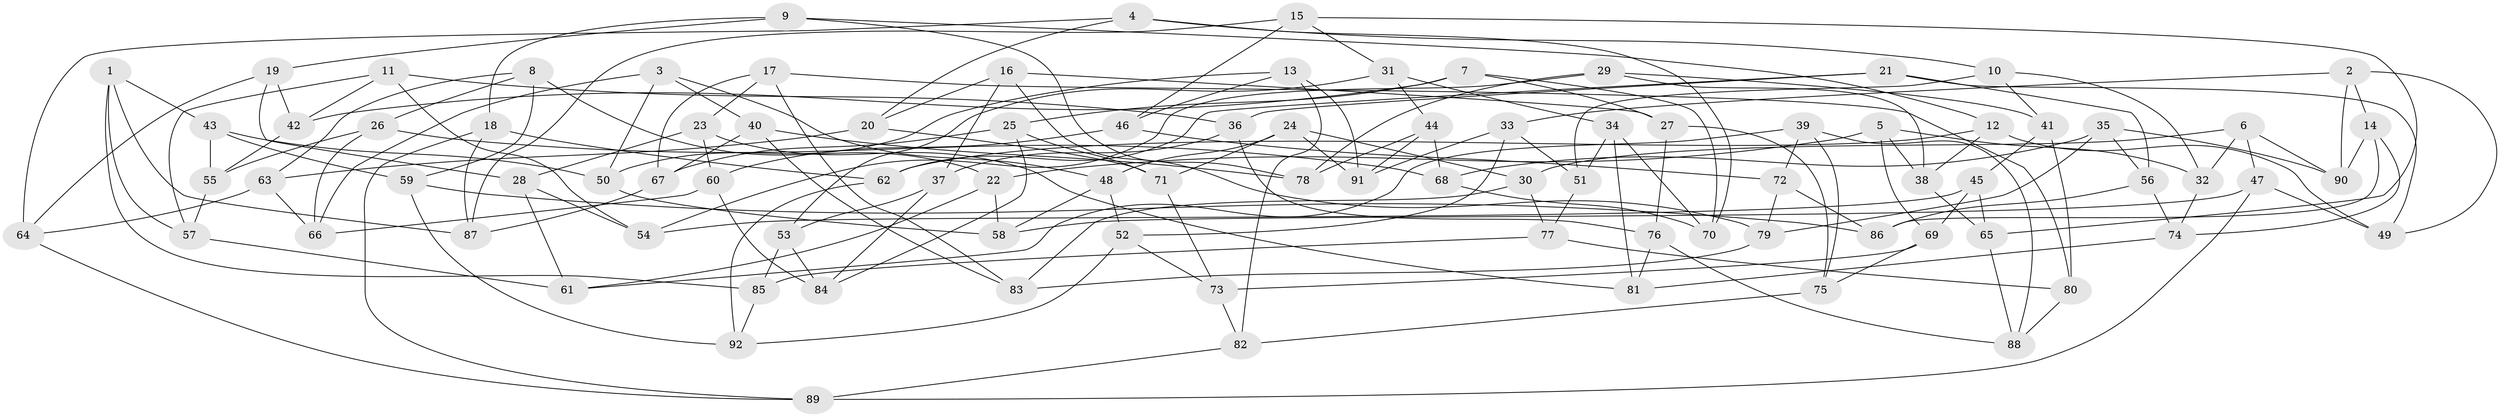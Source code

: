 // Generated by graph-tools (version 1.1) at 2025/26/03/09/25 03:26:52]
// undirected, 92 vertices, 184 edges
graph export_dot {
graph [start="1"]
  node [color=gray90,style=filled];
  1;
  2;
  3;
  4;
  5;
  6;
  7;
  8;
  9;
  10;
  11;
  12;
  13;
  14;
  15;
  16;
  17;
  18;
  19;
  20;
  21;
  22;
  23;
  24;
  25;
  26;
  27;
  28;
  29;
  30;
  31;
  32;
  33;
  34;
  35;
  36;
  37;
  38;
  39;
  40;
  41;
  42;
  43;
  44;
  45;
  46;
  47;
  48;
  49;
  50;
  51;
  52;
  53;
  54;
  55;
  56;
  57;
  58;
  59;
  60;
  61;
  62;
  63;
  64;
  65;
  66;
  67;
  68;
  69;
  70;
  71;
  72;
  73;
  74;
  75;
  76;
  77;
  78;
  79;
  80;
  81;
  82;
  83;
  84;
  85;
  86;
  87;
  88;
  89;
  90;
  91;
  92;
  1 -- 43;
  1 -- 85;
  1 -- 87;
  1 -- 57;
  2 -- 14;
  2 -- 49;
  2 -- 33;
  2 -- 90;
  3 -- 48;
  3 -- 40;
  3 -- 50;
  3 -- 66;
  4 -- 70;
  4 -- 20;
  4 -- 10;
  4 -- 64;
  5 -- 38;
  5 -- 32;
  5 -- 22;
  5 -- 69;
  6 -- 32;
  6 -- 30;
  6 -- 47;
  6 -- 90;
  7 -- 70;
  7 -- 42;
  7 -- 25;
  7 -- 27;
  8 -- 22;
  8 -- 26;
  8 -- 59;
  8 -- 63;
  9 -- 18;
  9 -- 19;
  9 -- 12;
  9 -- 78;
  10 -- 51;
  10 -- 41;
  10 -- 32;
  11 -- 36;
  11 -- 57;
  11 -- 42;
  11 -- 54;
  12 -- 62;
  12 -- 38;
  12 -- 49;
  13 -- 91;
  13 -- 50;
  13 -- 46;
  13 -- 82;
  14 -- 90;
  14 -- 74;
  14 -- 86;
  15 -- 31;
  15 -- 46;
  15 -- 65;
  15 -- 87;
  16 -- 27;
  16 -- 20;
  16 -- 37;
  16 -- 79;
  17 -- 67;
  17 -- 23;
  17 -- 80;
  17 -- 83;
  18 -- 62;
  18 -- 87;
  18 -- 89;
  19 -- 42;
  19 -- 28;
  19 -- 64;
  20 -- 71;
  20 -- 63;
  21 -- 62;
  21 -- 36;
  21 -- 56;
  21 -- 49;
  22 -- 58;
  22 -- 61;
  23 -- 28;
  23 -- 81;
  23 -- 60;
  24 -- 48;
  24 -- 30;
  24 -- 71;
  24 -- 91;
  25 -- 67;
  25 -- 71;
  25 -- 84;
  26 -- 55;
  26 -- 66;
  26 -- 68;
  27 -- 76;
  27 -- 75;
  28 -- 61;
  28 -- 54;
  29 -- 41;
  29 -- 78;
  29 -- 54;
  29 -- 38;
  30 -- 77;
  30 -- 83;
  31 -- 53;
  31 -- 44;
  31 -- 34;
  32 -- 74;
  33 -- 51;
  33 -- 52;
  33 -- 91;
  34 -- 51;
  34 -- 81;
  34 -- 70;
  35 -- 56;
  35 -- 79;
  35 -- 68;
  35 -- 90;
  36 -- 37;
  36 -- 76;
  37 -- 53;
  37 -- 84;
  38 -- 65;
  39 -- 72;
  39 -- 88;
  39 -- 61;
  39 -- 75;
  40 -- 78;
  40 -- 67;
  40 -- 83;
  41 -- 80;
  41 -- 45;
  42 -- 55;
  43 -- 55;
  43 -- 50;
  43 -- 59;
  44 -- 91;
  44 -- 68;
  44 -- 78;
  45 -- 54;
  45 -- 69;
  45 -- 65;
  46 -- 72;
  46 -- 60;
  47 -- 58;
  47 -- 49;
  47 -- 89;
  48 -- 52;
  48 -- 58;
  50 -- 58;
  51 -- 77;
  52 -- 92;
  52 -- 73;
  53 -- 84;
  53 -- 85;
  55 -- 57;
  56 -- 74;
  56 -- 86;
  57 -- 61;
  59 -- 92;
  59 -- 86;
  60 -- 66;
  60 -- 84;
  62 -- 92;
  63 -- 66;
  63 -- 64;
  64 -- 89;
  65 -- 88;
  67 -- 87;
  68 -- 70;
  69 -- 73;
  69 -- 75;
  71 -- 73;
  72 -- 86;
  72 -- 79;
  73 -- 82;
  74 -- 81;
  75 -- 82;
  76 -- 88;
  76 -- 81;
  77 -- 80;
  77 -- 85;
  79 -- 83;
  80 -- 88;
  82 -- 89;
  85 -- 92;
}
